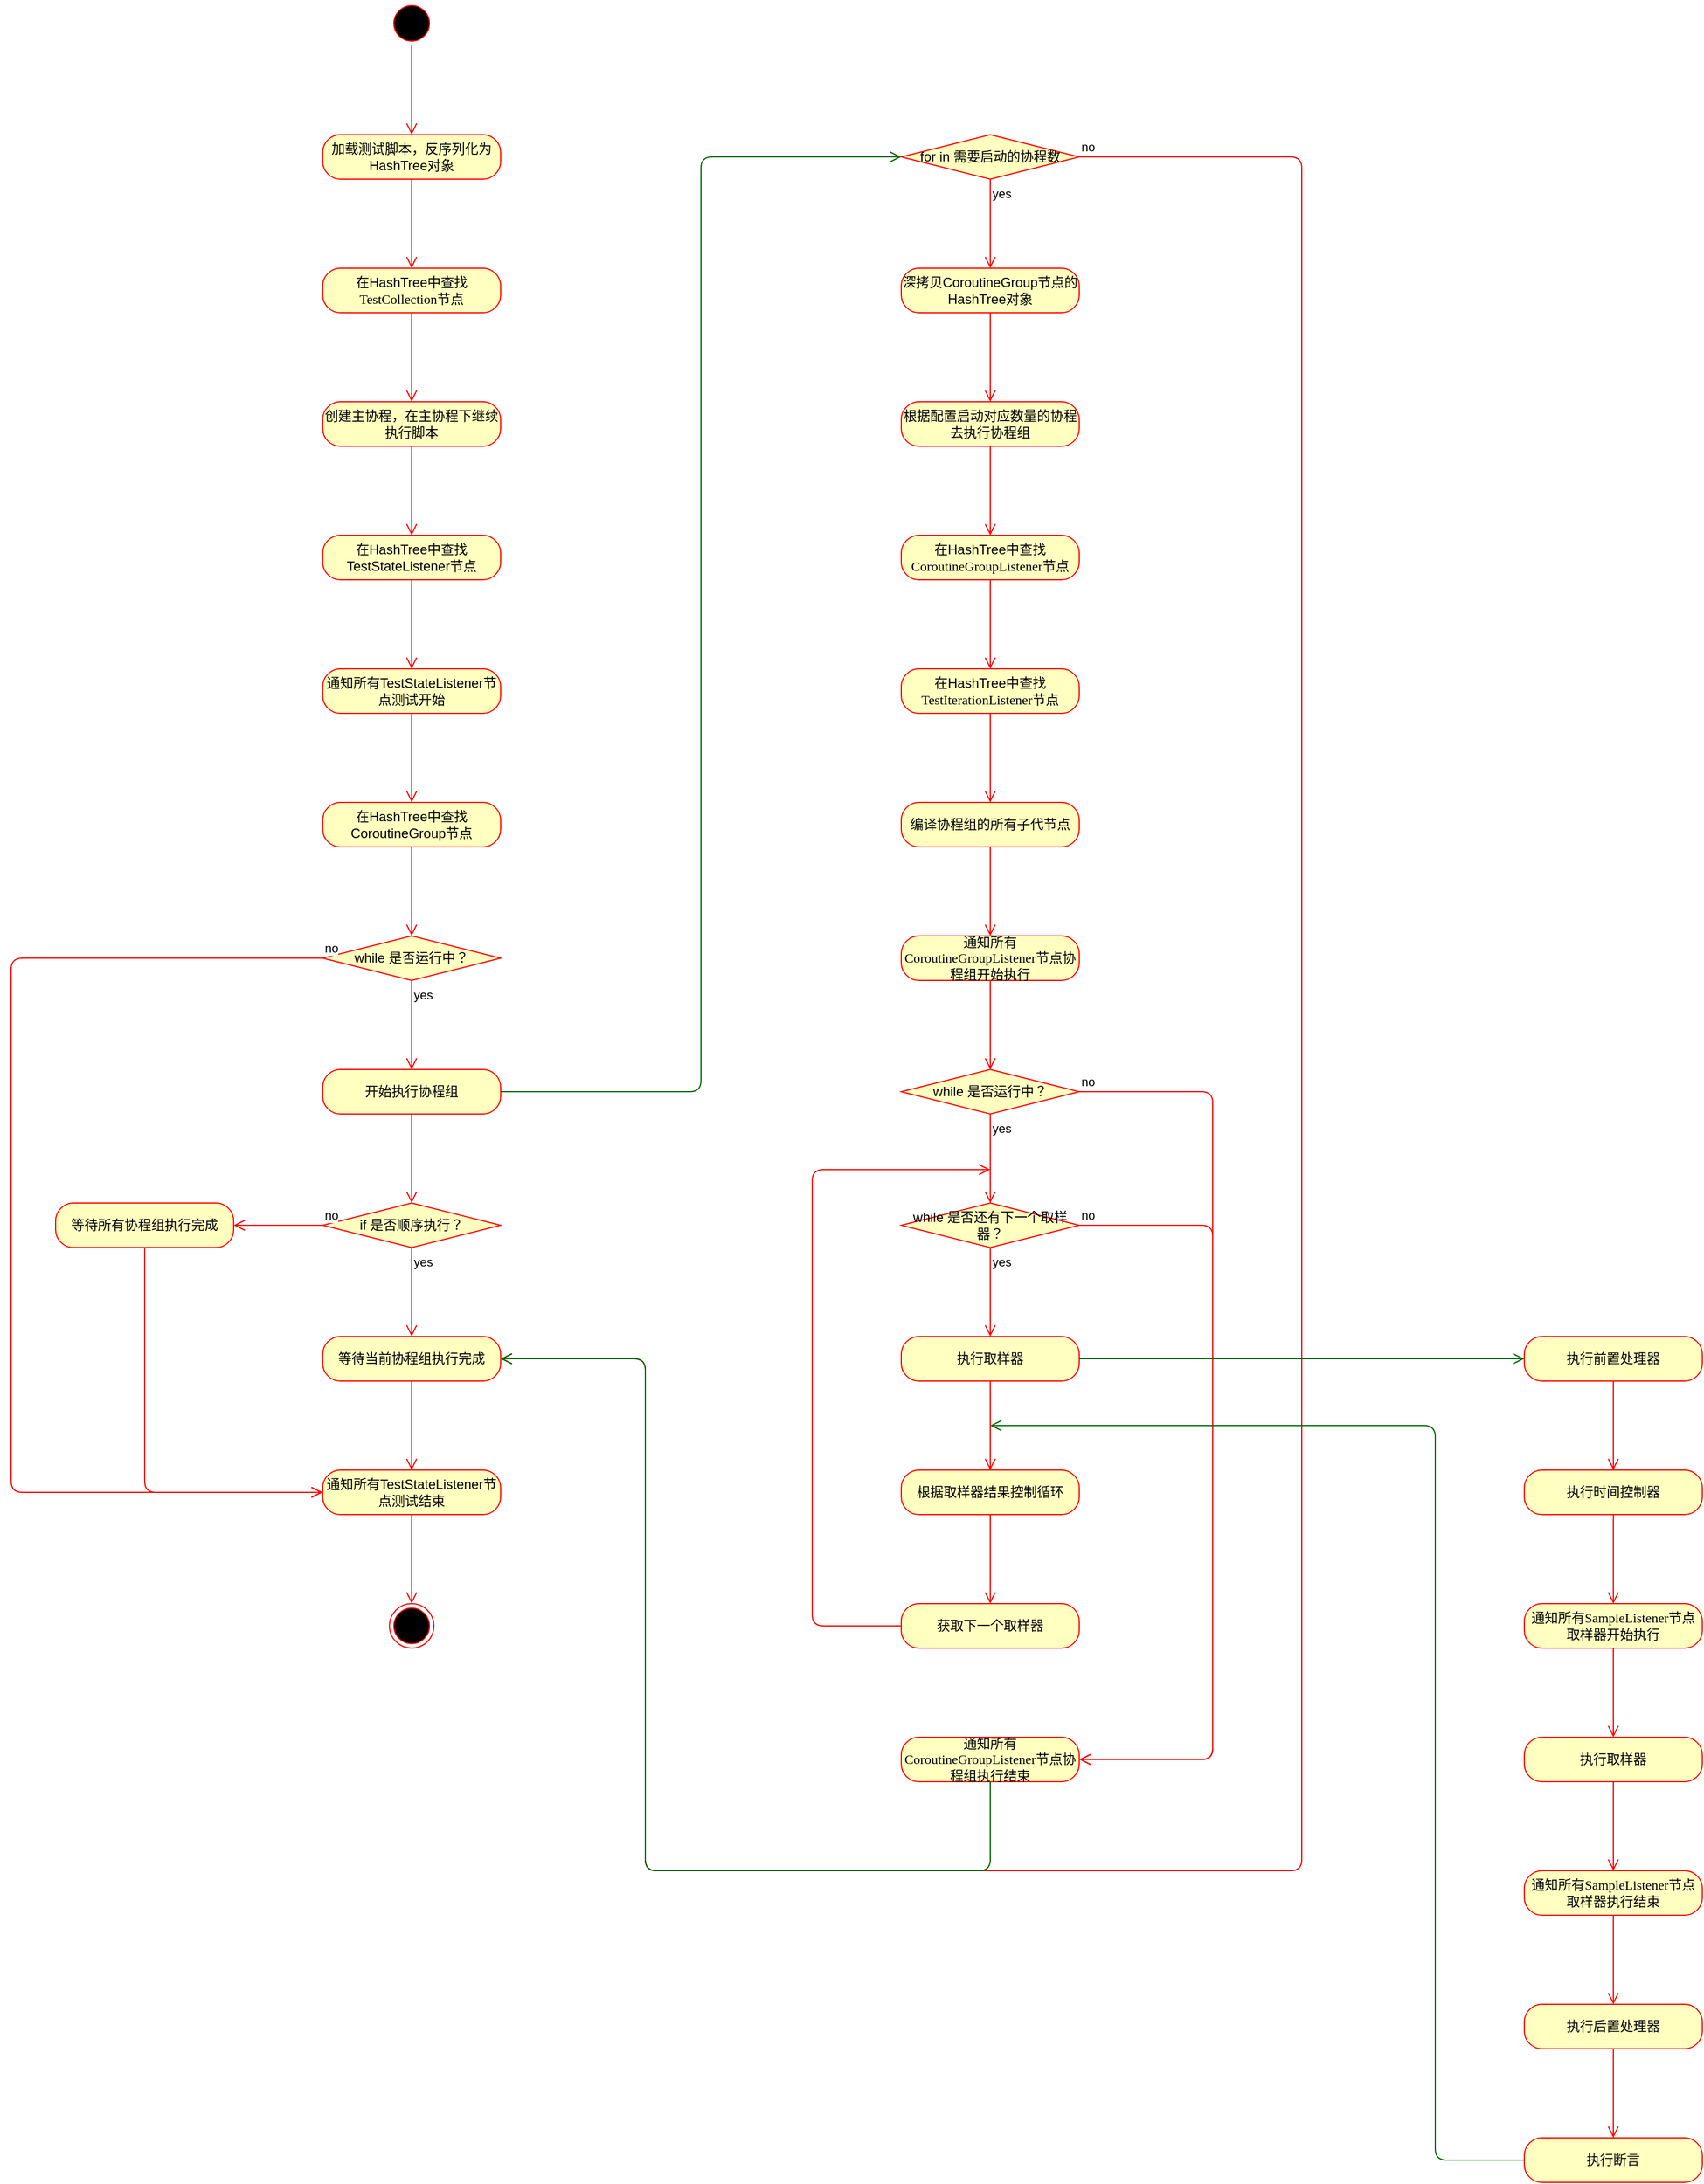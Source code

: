 <mxfile version="12.6.5" type="device"><diagram id="2NLiQF8wmrXYwX6GslgR" name="第 1 页"><mxGraphModel dx="1422" dy="822" grid="1" gridSize="10" guides="1" tooltips="1" connect="1" arrows="1" fold="1" page="1" pageScale="1" pageWidth="850" pageHeight="1100" math="0" shadow="0"><root><mxCell id="4IiAipDDZqjaYmG_PLBW-0"/><mxCell id="4IiAipDDZqjaYmG_PLBW-1" parent="4IiAipDDZqjaYmG_PLBW-0"/><mxCell id="UdQ43ofDgbNlz8B3OXmt-4" value="" style="ellipse;html=1;shape=startState;fillColor=#000000;strokeColor=#ff0000;" vertex="1" parent="4IiAipDDZqjaYmG_PLBW-1"><mxGeometry x="380" y="40" width="40" height="40" as="geometry"/></mxCell><mxCell id="UdQ43ofDgbNlz8B3OXmt-5" value="" style="edgeStyle=orthogonalEdgeStyle;html=1;verticalAlign=bottom;endArrow=open;endSize=8;strokeColor=#ff0000;entryX=0.5;entryY=0;entryDx=0;entryDy=0;" edge="1" source="UdQ43ofDgbNlz8B3OXmt-4" parent="4IiAipDDZqjaYmG_PLBW-1" target="UdQ43ofDgbNlz8B3OXmt-6"><mxGeometry relative="1" as="geometry"><mxPoint x="375" y="170" as="targetPoint"/></mxGeometry></mxCell><mxCell id="UdQ43ofDgbNlz8B3OXmt-6" value="加载测试脚本，反序列化为HashTree对象" style="rounded=1;whiteSpace=wrap;html=1;arcSize=40;fontColor=#000000;fillColor=#ffffc0;strokeColor=#ff0000;" vertex="1" parent="4IiAipDDZqjaYmG_PLBW-1"><mxGeometry x="320" y="160" width="160" height="40" as="geometry"/></mxCell><mxCell id="UdQ43ofDgbNlz8B3OXmt-7" value="" style="edgeStyle=orthogonalEdgeStyle;html=1;verticalAlign=bottom;endArrow=open;endSize=8;strokeColor=#ff0000;entryX=0.5;entryY=0;entryDx=0;entryDy=0;" edge="1" source="UdQ43ofDgbNlz8B3OXmt-6" parent="4IiAipDDZqjaYmG_PLBW-1" target="UdQ43ofDgbNlz8B3OXmt-8"><mxGeometry relative="1" as="geometry"><mxPoint x="380" y="280" as="targetPoint"/></mxGeometry></mxCell><mxCell id="UdQ43ofDgbNlz8B3OXmt-8" value="&lt;span&gt;在HashTree中查找&lt;span style=&quot;font-family: &amp;#34;source code pro&amp;#34;&quot;&gt;TestCollection节点&lt;/span&gt;&lt;/span&gt;" style="rounded=1;whiteSpace=wrap;html=1;arcSize=40;fontColor=#000000;fillColor=#ffffc0;strokeColor=#ff0000;align=center;labelBackgroundColor=none;" vertex="1" parent="4IiAipDDZqjaYmG_PLBW-1"><mxGeometry x="320" y="280" width="160" height="40" as="geometry"/></mxCell><mxCell id="UdQ43ofDgbNlz8B3OXmt-9" value="" style="edgeStyle=orthogonalEdgeStyle;html=1;verticalAlign=bottom;endArrow=open;endSize=8;strokeColor=#ff0000;entryX=0.5;entryY=0;entryDx=0;entryDy=0;" edge="1" source="UdQ43ofDgbNlz8B3OXmt-8" parent="4IiAipDDZqjaYmG_PLBW-1" target="UdQ43ofDgbNlz8B3OXmt-10"><mxGeometry relative="1" as="geometry"><mxPoint x="380" y="380" as="targetPoint"/></mxGeometry></mxCell><mxCell id="UdQ43ofDgbNlz8B3OXmt-10" value="创建主协程，在主协程下继续执行脚本" style="rounded=1;whiteSpace=wrap;html=1;arcSize=40;fontColor=#000000;fillColor=#ffffc0;strokeColor=#ff0000;labelBackgroundColor=none;align=center;" vertex="1" parent="4IiAipDDZqjaYmG_PLBW-1"><mxGeometry x="320" y="400" width="160" height="40" as="geometry"/></mxCell><mxCell id="UdQ43ofDgbNlz8B3OXmt-11" value="" style="edgeStyle=orthogonalEdgeStyle;html=1;verticalAlign=bottom;endArrow=open;endSize=8;strokeColor=#ff0000;fontColor=#000000;entryX=0.5;entryY=0;entryDx=0;entryDy=0;" edge="1" source="UdQ43ofDgbNlz8B3OXmt-10" parent="4IiAipDDZqjaYmG_PLBW-1" target="UdQ43ofDgbNlz8B3OXmt-14"><mxGeometry relative="1" as="geometry"><mxPoint x="400" y="520" as="targetPoint"/></mxGeometry></mxCell><mxCell id="UdQ43ofDgbNlz8B3OXmt-14" value="在HashTree中查找TestStateListener节点" style="rounded=1;whiteSpace=wrap;html=1;arcSize=40;fontColor=#000000;fillColor=#ffffc0;strokeColor=#ff0000;labelBackgroundColor=none;align=center;" vertex="1" parent="4IiAipDDZqjaYmG_PLBW-1"><mxGeometry x="320" y="520" width="160" height="40" as="geometry"/></mxCell><mxCell id="UdQ43ofDgbNlz8B3OXmt-15" value="" style="edgeStyle=orthogonalEdgeStyle;html=1;verticalAlign=bottom;endArrow=open;endSize=8;strokeColor=#ff0000;fontColor=#000000;entryX=0.5;entryY=0;entryDx=0;entryDy=0;" edge="1" source="UdQ43ofDgbNlz8B3OXmt-14" parent="4IiAipDDZqjaYmG_PLBW-1" target="UdQ43ofDgbNlz8B3OXmt-16"><mxGeometry relative="1" as="geometry"><mxPoint x="380" y="620" as="targetPoint"/></mxGeometry></mxCell><mxCell id="UdQ43ofDgbNlz8B3OXmt-16" value="通知所有TestStateListener节点测试开始" style="rounded=1;whiteSpace=wrap;html=1;arcSize=40;fontColor=#000000;fillColor=#ffffc0;strokeColor=#ff0000;labelBackgroundColor=none;align=center;" vertex="1" parent="4IiAipDDZqjaYmG_PLBW-1"><mxGeometry x="320" y="640" width="160" height="40" as="geometry"/></mxCell><mxCell id="UdQ43ofDgbNlz8B3OXmt-17" value="" style="edgeStyle=orthogonalEdgeStyle;html=1;verticalAlign=bottom;endArrow=open;endSize=8;strokeColor=#ff0000;fontColor=#000000;entryX=0.5;entryY=0;entryDx=0;entryDy=0;entryPerimeter=0;" edge="1" source="UdQ43ofDgbNlz8B3OXmt-16" parent="4IiAipDDZqjaYmG_PLBW-1" target="UdQ43ofDgbNlz8B3OXmt-21"><mxGeometry relative="1" as="geometry"><mxPoint x="400" y="760" as="targetPoint"/></mxGeometry></mxCell><mxCell id="UdQ43ofDgbNlz8B3OXmt-21" value="在HashTree中查找CoroutineGroup节点" style="rounded=1;whiteSpace=wrap;html=1;arcSize=40;fontColor=#000000;fillColor=#ffffc0;strokeColor=#ff0000;labelBackgroundColor=none;align=center;" vertex="1" parent="4IiAipDDZqjaYmG_PLBW-1"><mxGeometry x="320" y="760" width="160" height="40" as="geometry"/></mxCell><mxCell id="UdQ43ofDgbNlz8B3OXmt-22" value="" style="edgeStyle=orthogonalEdgeStyle;html=1;verticalAlign=bottom;endArrow=open;endSize=8;strokeColor=#ff0000;fontColor=#000000;entryX=0.5;entryY=0;entryDx=0;entryDy=0;" edge="1" source="UdQ43ofDgbNlz8B3OXmt-21" parent="4IiAipDDZqjaYmG_PLBW-1" target="UdQ43ofDgbNlz8B3OXmt-25"><mxGeometry relative="1" as="geometry"><mxPoint x="400" y="880" as="targetPoint"/></mxGeometry></mxCell><mxCell id="UdQ43ofDgbNlz8B3OXmt-25" value="while 是否运行中？" style="rhombus;whiteSpace=wrap;html=1;fillColor=#ffffc0;strokeColor=#ff0000;labelBackgroundColor=none;fontColor=#000000;align=center;" vertex="1" parent="4IiAipDDZqjaYmG_PLBW-1"><mxGeometry x="320" y="880" width="160" height="40" as="geometry"/></mxCell><mxCell id="UdQ43ofDgbNlz8B3OXmt-26" value="no" style="edgeStyle=orthogonalEdgeStyle;html=1;align=left;verticalAlign=bottom;endArrow=open;endSize=8;strokeColor=#ff0000;fontColor=#000000;exitX=0;exitY=0.5;exitDx=0;exitDy=0;entryX=0;entryY=0.5;entryDx=0;entryDy=0;" edge="1" source="UdQ43ofDgbNlz8B3OXmt-25" parent="4IiAipDDZqjaYmG_PLBW-1" target="UdQ43ofDgbNlz8B3OXmt-40"><mxGeometry x="-1" relative="1" as="geometry"><mxPoint x="620" y="1010" as="targetPoint"/><Array as="points"><mxPoint x="40" y="900"/><mxPoint x="40" y="1380"/></Array></mxGeometry></mxCell><mxCell id="UdQ43ofDgbNlz8B3OXmt-27" value="yes" style="edgeStyle=orthogonalEdgeStyle;html=1;align=left;verticalAlign=top;endArrow=open;endSize=8;strokeColor=#ff0000;fontColor=#000000;entryX=0.5;entryY=0;entryDx=0;entryDy=0;" edge="1" source="UdQ43ofDgbNlz8B3OXmt-25" parent="4IiAipDDZqjaYmG_PLBW-1" target="UdQ43ofDgbNlz8B3OXmt-28"><mxGeometry x="-1" relative="1" as="geometry"><mxPoint x="360" y="980" as="targetPoint"/></mxGeometry></mxCell><mxCell id="UdQ43ofDgbNlz8B3OXmt-28" value="开始执行协程组" style="rounded=1;whiteSpace=wrap;html=1;arcSize=40;fontColor=#000000;fillColor=#ffffc0;strokeColor=#ff0000;labelBackgroundColor=none;align=center;" vertex="1" parent="4IiAipDDZqjaYmG_PLBW-1"><mxGeometry x="320" y="1000" width="160" height="40" as="geometry"/></mxCell><mxCell id="UdQ43ofDgbNlz8B3OXmt-29" value="" style="edgeStyle=orthogonalEdgeStyle;html=1;verticalAlign=bottom;endArrow=open;endSize=8;strokeColor=#ff0000;fontColor=#000000;entryX=0.5;entryY=0;entryDx=0;entryDy=0;" edge="1" source="UdQ43ofDgbNlz8B3OXmt-28" parent="4IiAipDDZqjaYmG_PLBW-1" target="UdQ43ofDgbNlz8B3OXmt-33"><mxGeometry relative="1" as="geometry"><mxPoint x="380" y="1080" as="targetPoint"/></mxGeometry></mxCell><mxCell id="UdQ43ofDgbNlz8B3OXmt-33" value="if 是否顺序执行？" style="rhombus;whiteSpace=wrap;html=1;fillColor=#ffffc0;strokeColor=#ff0000;labelBackgroundColor=none;fontColor=#000000;align=center;" vertex="1" parent="4IiAipDDZqjaYmG_PLBW-1"><mxGeometry x="320" y="1120" width="160" height="40" as="geometry"/></mxCell><mxCell id="UdQ43ofDgbNlz8B3OXmt-34" value="no" style="edgeStyle=orthogonalEdgeStyle;html=1;align=left;verticalAlign=bottom;endArrow=open;endSize=8;strokeColor=#ff0000;fontColor=#000000;exitX=0;exitY=0.5;exitDx=0;exitDy=0;entryX=1;entryY=0.5;entryDx=0;entryDy=0;" edge="1" source="UdQ43ofDgbNlz8B3OXmt-33" parent="4IiAipDDZqjaYmG_PLBW-1" target="UdQ43ofDgbNlz8B3OXmt-38"><mxGeometry x="-1" relative="1" as="geometry"><mxPoint x="630" y="1140" as="targetPoint"/></mxGeometry></mxCell><mxCell id="UdQ43ofDgbNlz8B3OXmt-35" value="yes" style="edgeStyle=orthogonalEdgeStyle;html=1;align=left;verticalAlign=top;endArrow=open;endSize=8;strokeColor=#ff0000;fontColor=#000000;entryX=0.5;entryY=0;entryDx=0;entryDy=0;" edge="1" source="UdQ43ofDgbNlz8B3OXmt-33" parent="4IiAipDDZqjaYmG_PLBW-1" target="UdQ43ofDgbNlz8B3OXmt-36"><mxGeometry x="-1" relative="1" as="geometry"><mxPoint x="360" y="1220" as="targetPoint"/></mxGeometry></mxCell><mxCell id="UdQ43ofDgbNlz8B3OXmt-36" value="等待当前协程组执行完成" style="rounded=1;whiteSpace=wrap;html=1;arcSize=40;fontColor=#000000;fillColor=#ffffc0;strokeColor=#ff0000;labelBackgroundColor=none;align=center;" vertex="1" parent="4IiAipDDZqjaYmG_PLBW-1"><mxGeometry x="320" y="1240" width="160" height="40" as="geometry"/></mxCell><mxCell id="UdQ43ofDgbNlz8B3OXmt-37" value="" style="edgeStyle=orthogonalEdgeStyle;html=1;verticalAlign=bottom;endArrow=open;endSize=8;strokeColor=#ff0000;fontColor=#000000;exitX=0.5;exitY=1;exitDx=0;exitDy=0;entryX=0.5;entryY=0;entryDx=0;entryDy=0;" edge="1" source="UdQ43ofDgbNlz8B3OXmt-36" parent="4IiAipDDZqjaYmG_PLBW-1" target="UdQ43ofDgbNlz8B3OXmt-40"><mxGeometry relative="1" as="geometry"><mxPoint x="200" y="1360" as="targetPoint"/></mxGeometry></mxCell><mxCell id="UdQ43ofDgbNlz8B3OXmt-38" value="等待所有协程组执行完成" style="rounded=1;whiteSpace=wrap;html=1;arcSize=40;fontColor=#000000;fillColor=#ffffc0;strokeColor=#ff0000;labelBackgroundColor=none;align=center;" vertex="1" parent="4IiAipDDZqjaYmG_PLBW-1"><mxGeometry x="80" y="1120" width="160" height="40" as="geometry"/></mxCell><mxCell id="UdQ43ofDgbNlz8B3OXmt-39" value="" style="edgeStyle=orthogonalEdgeStyle;html=1;verticalAlign=bottom;endArrow=open;endSize=8;strokeColor=#ff0000;fontColor=#000000;exitX=0.5;exitY=1;exitDx=0;exitDy=0;entryX=0;entryY=0.5;entryDx=0;entryDy=0;" edge="1" source="UdQ43ofDgbNlz8B3OXmt-38" parent="4IiAipDDZqjaYmG_PLBW-1" target="UdQ43ofDgbNlz8B3OXmt-40"><mxGeometry relative="1" as="geometry"><mxPoint x="40" y="1360" as="targetPoint"/></mxGeometry></mxCell><mxCell id="UdQ43ofDgbNlz8B3OXmt-40" value="通知所有TestStateListener节点测试结束" style="rounded=1;whiteSpace=wrap;html=1;arcSize=40;fontColor=#000000;fillColor=#ffffc0;strokeColor=#ff0000;labelBackgroundColor=none;align=center;" vertex="1" parent="4IiAipDDZqjaYmG_PLBW-1"><mxGeometry x="320" y="1360" width="160" height="40" as="geometry"/></mxCell><mxCell id="UdQ43ofDgbNlz8B3OXmt-41" value="" style="edgeStyle=orthogonalEdgeStyle;html=1;verticalAlign=bottom;endArrow=open;endSize=8;strokeColor=#ff0000;fontColor=#000000;entryX=0.5;entryY=0;entryDx=0;entryDy=0;" edge="1" source="UdQ43ofDgbNlz8B3OXmt-40" parent="4IiAipDDZqjaYmG_PLBW-1" target="UdQ43ofDgbNlz8B3OXmt-42"><mxGeometry relative="1" as="geometry"><mxPoint x="380" y="1460" as="targetPoint"/></mxGeometry></mxCell><mxCell id="UdQ43ofDgbNlz8B3OXmt-42" value="" style="ellipse;html=1;shape=endState;fillColor=#000000;strokeColor=#ff0000;labelBackgroundColor=none;fontColor=#000000;align=center;" vertex="1" parent="4IiAipDDZqjaYmG_PLBW-1"><mxGeometry x="380" y="1480" width="40" height="40" as="geometry"/></mxCell><mxCell id="UdQ43ofDgbNlz8B3OXmt-46" value="深拷贝CoroutineGroup节点的HashTree对象" style="rounded=1;whiteSpace=wrap;html=1;arcSize=40;fontColor=#000000;fillColor=#ffffc0;strokeColor=#ff0000;labelBackgroundColor=none;align=center;" vertex="1" parent="4IiAipDDZqjaYmG_PLBW-1"><mxGeometry x="840" y="280" width="160" height="40" as="geometry"/></mxCell><mxCell id="UdQ43ofDgbNlz8B3OXmt-47" value="" style="edgeStyle=orthogonalEdgeStyle;html=1;verticalAlign=bottom;endArrow=open;endSize=8;strokeColor=#ff0000;fontColor=#000000;entryX=0.5;entryY=0;entryDx=0;entryDy=0;" edge="1" source="UdQ43ofDgbNlz8B3OXmt-46" parent="4IiAipDDZqjaYmG_PLBW-1" target="UdQ43ofDgbNlz8B3OXmt-48"><mxGeometry relative="1" as="geometry"><mxPoint x="900" y="380" as="targetPoint"/></mxGeometry></mxCell><mxCell id="UdQ43ofDgbNlz8B3OXmt-48" value="根据配置启动对应数量的协程去执行协程组" style="rounded=1;whiteSpace=wrap;html=1;arcSize=40;fontColor=#000000;fillColor=#ffffc0;strokeColor=#ff0000;labelBackgroundColor=none;align=center;" vertex="1" parent="4IiAipDDZqjaYmG_PLBW-1"><mxGeometry x="840" y="400" width="160" height="40" as="geometry"/></mxCell><mxCell id="UdQ43ofDgbNlz8B3OXmt-49" value="" style="edgeStyle=orthogonalEdgeStyle;html=1;verticalAlign=bottom;endArrow=open;endSize=8;strokeColor=#ff0000;fontColor=#000000;entryX=0.5;entryY=0;entryDx=0;entryDy=0;" edge="1" source="UdQ43ofDgbNlz8B3OXmt-48" parent="4IiAipDDZqjaYmG_PLBW-1" target="UdQ43ofDgbNlz8B3OXmt-57"><mxGeometry relative="1" as="geometry"><mxPoint x="1090" y="510" as="targetPoint"/></mxGeometry></mxCell><mxCell id="UdQ43ofDgbNlz8B3OXmt-50" value="编译协程组的所有子代节点" style="rounded=1;whiteSpace=wrap;html=1;arcSize=40;fontColor=#000000;fillColor=#ffffc0;strokeColor=#ff0000;labelBackgroundColor=none;align=center;" vertex="1" parent="4IiAipDDZqjaYmG_PLBW-1"><mxGeometry x="840" y="760" width="160" height="40" as="geometry"/></mxCell><mxCell id="UdQ43ofDgbNlz8B3OXmt-51" value="" style="edgeStyle=orthogonalEdgeStyle;html=1;verticalAlign=bottom;endArrow=open;endSize=8;strokeColor=#ff0000;fontColor=#000000;entryX=0.5;entryY=0;entryDx=0;entryDy=0;" edge="1" source="UdQ43ofDgbNlz8B3OXmt-50" parent="4IiAipDDZqjaYmG_PLBW-1" target="UdQ43ofDgbNlz8B3OXmt-52"><mxGeometry relative="1" as="geometry"><mxPoint x="900" y="860" as="targetPoint"/></mxGeometry></mxCell><mxCell id="UdQ43ofDgbNlz8B3OXmt-52" value="通知所有&lt;span style=&quot;font-family: &amp;#34;source code pro&amp;#34;&quot;&gt;CoroutineGroupListener&lt;/span&gt;节点协程组开始执行" style="rounded=1;whiteSpace=wrap;html=1;arcSize=40;fontColor=#000000;fillColor=#ffffc0;strokeColor=#ff0000;labelBackgroundColor=none;align=center;" vertex="1" parent="4IiAipDDZqjaYmG_PLBW-1"><mxGeometry x="840" y="880" width="160" height="40" as="geometry"/></mxCell><mxCell id="UdQ43ofDgbNlz8B3OXmt-53" value="" style="edgeStyle=orthogonalEdgeStyle;html=1;verticalAlign=bottom;endArrow=open;endSize=8;strokeColor=#ff0000;fontColor=#000000;entryX=0.5;entryY=0;entryDx=0;entryDy=0;" edge="1" source="UdQ43ofDgbNlz8B3OXmt-52" parent="4IiAipDDZqjaYmG_PLBW-1" target="UdQ43ofDgbNlz8B3OXmt-61"><mxGeometry relative="1" as="geometry"><mxPoint x="900" y="980" as="targetPoint"/></mxGeometry></mxCell><mxCell id="UdQ43ofDgbNlz8B3OXmt-54" value="for in 需要启动的协程数" style="rhombus;whiteSpace=wrap;html=1;fillColor=#ffffc0;strokeColor=#ff0000;labelBackgroundColor=none;fontColor=#000000;align=center;" vertex="1" parent="4IiAipDDZqjaYmG_PLBW-1"><mxGeometry x="840" y="160" width="160" height="40" as="geometry"/></mxCell><mxCell id="UdQ43ofDgbNlz8B3OXmt-55" value="no" style="edgeStyle=orthogonalEdgeStyle;html=1;align=left;verticalAlign=bottom;endArrow=open;endSize=8;strokeColor=#ff0000;fontColor=#000000;" edge="1" source="UdQ43ofDgbNlz8B3OXmt-54" parent="4IiAipDDZqjaYmG_PLBW-1"><mxGeometry x="-1" relative="1" as="geometry"><mxPoint x="480" y="1260" as="targetPoint"/><Array as="points"><mxPoint x="1200" y="180"/><mxPoint x="1200" y="1720"/><mxPoint x="610" y="1720"/><mxPoint x="610" y="1260"/></Array></mxGeometry></mxCell><mxCell id="UdQ43ofDgbNlz8B3OXmt-56" value="yes" style="edgeStyle=orthogonalEdgeStyle;html=1;align=left;verticalAlign=top;endArrow=open;endSize=8;strokeColor=#ff0000;fontColor=#000000;entryX=0.5;entryY=0;entryDx=0;entryDy=0;" edge="1" source="UdQ43ofDgbNlz8B3OXmt-54" parent="4IiAipDDZqjaYmG_PLBW-1" target="UdQ43ofDgbNlz8B3OXmt-46"><mxGeometry x="-1" relative="1" as="geometry"><mxPoint x="880" y="260" as="targetPoint"/></mxGeometry></mxCell><mxCell id="UdQ43ofDgbNlz8B3OXmt-57" value="在HashTree中查找&lt;font face=&quot;source code pro&quot;&gt;CoroutineGroupListener节点&lt;/font&gt;" style="rounded=1;whiteSpace=wrap;html=1;arcSize=40;fontColor=#000000;fillColor=#ffffc0;strokeColor=#ff0000;labelBackgroundColor=none;align=center;" vertex="1" parent="4IiAipDDZqjaYmG_PLBW-1"><mxGeometry x="840" y="520" width="160" height="40" as="geometry"/></mxCell><mxCell id="UdQ43ofDgbNlz8B3OXmt-58" value="" style="edgeStyle=orthogonalEdgeStyle;html=1;verticalAlign=bottom;endArrow=open;endSize=8;strokeColor=#ff0000;fontColor=#000000;entryX=0.5;entryY=0;entryDx=0;entryDy=0;" edge="1" source="UdQ43ofDgbNlz8B3OXmt-57" parent="4IiAipDDZqjaYmG_PLBW-1" target="UdQ43ofDgbNlz8B3OXmt-59"><mxGeometry relative="1" as="geometry"><mxPoint x="1060" y="590" as="targetPoint"/></mxGeometry></mxCell><mxCell id="UdQ43ofDgbNlz8B3OXmt-59" value="在HashTree中查找&lt;font face=&quot;source code pro&quot;&gt;TestIterationListener节点&lt;/font&gt;" style="rounded=1;whiteSpace=wrap;html=1;arcSize=40;fontColor=#000000;fillColor=#ffffc0;strokeColor=#ff0000;labelBackgroundColor=none;align=center;" vertex="1" parent="4IiAipDDZqjaYmG_PLBW-1"><mxGeometry x="840" y="640" width="160" height="40" as="geometry"/></mxCell><mxCell id="UdQ43ofDgbNlz8B3OXmt-60" value="" style="edgeStyle=orthogonalEdgeStyle;html=1;verticalAlign=bottom;endArrow=open;endSize=8;strokeColor=#ff0000;fontColor=#000000;entryX=0.5;entryY=0;entryDx=0;entryDy=0;" edge="1" source="UdQ43ofDgbNlz8B3OXmt-59" parent="4IiAipDDZqjaYmG_PLBW-1" target="UdQ43ofDgbNlz8B3OXmt-50"><mxGeometry relative="1" as="geometry"><mxPoint x="900" y="740" as="targetPoint"/></mxGeometry></mxCell><mxCell id="UdQ43ofDgbNlz8B3OXmt-61" value="while 是否运行中？" style="rhombus;whiteSpace=wrap;html=1;fillColor=#ffffc0;strokeColor=#ff0000;labelBackgroundColor=none;fontColor=#000000;align=center;" vertex="1" parent="4IiAipDDZqjaYmG_PLBW-1"><mxGeometry x="840" y="1000" width="160" height="40" as="geometry"/></mxCell><mxCell id="UdQ43ofDgbNlz8B3OXmt-62" value="no" style="edgeStyle=orthogonalEdgeStyle;html=1;align=left;verticalAlign=bottom;endArrow=open;endSize=8;strokeColor=#ff0000;fontColor=#000000;entryX=1;entryY=0.5;entryDx=0;entryDy=0;" edge="1" source="UdQ43ofDgbNlz8B3OXmt-61" parent="4IiAipDDZqjaYmG_PLBW-1" target="UdQ43ofDgbNlz8B3OXmt-75"><mxGeometry x="-1" relative="1" as="geometry"><mxPoint x="1120" y="1450" as="targetPoint"/><Array as="points"><mxPoint x="1120" y="1020"/><mxPoint x="1120" y="1620"/></Array></mxGeometry></mxCell><mxCell id="UdQ43ofDgbNlz8B3OXmt-63" value="yes" style="edgeStyle=orthogonalEdgeStyle;html=1;align=left;verticalAlign=top;endArrow=open;endSize=8;strokeColor=#ff0000;fontColor=#000000;entryX=0.5;entryY=0;entryDx=0;entryDy=0;" edge="1" source="UdQ43ofDgbNlz8B3OXmt-61" parent="4IiAipDDZqjaYmG_PLBW-1" target="UdQ43ofDgbNlz8B3OXmt-70"><mxGeometry x="-1" relative="1" as="geometry"><mxPoint x="860" y="1100" as="targetPoint"/></mxGeometry></mxCell><mxCell id="UdQ43ofDgbNlz8B3OXmt-64" value="执行取样器" style="rounded=1;whiteSpace=wrap;html=1;arcSize=40;fontColor=#000000;fillColor=#ffffc0;strokeColor=#ff0000;labelBackgroundColor=none;align=center;" vertex="1" parent="4IiAipDDZqjaYmG_PLBW-1"><mxGeometry x="840" y="1240" width="160" height="40" as="geometry"/></mxCell><mxCell id="UdQ43ofDgbNlz8B3OXmt-65" value="" style="edgeStyle=orthogonalEdgeStyle;html=1;verticalAlign=bottom;endArrow=open;endSize=8;strokeColor=#ff0000;fontColor=#000000;entryX=0.5;entryY=0;entryDx=0;entryDy=0;" edge="1" source="UdQ43ofDgbNlz8B3OXmt-64" parent="4IiAipDDZqjaYmG_PLBW-1" target="UdQ43ofDgbNlz8B3OXmt-66"><mxGeometry relative="1" as="geometry"><mxPoint x="910" y="1340" as="targetPoint"/></mxGeometry></mxCell><mxCell id="UdQ43ofDgbNlz8B3OXmt-66" value="根据取样器结果控制循环" style="rounded=1;whiteSpace=wrap;html=1;arcSize=40;fontColor=#000000;fillColor=#ffffc0;strokeColor=#ff0000;labelBackgroundColor=none;align=center;" vertex="1" parent="4IiAipDDZqjaYmG_PLBW-1"><mxGeometry x="840" y="1360" width="160" height="40" as="geometry"/></mxCell><mxCell id="UdQ43ofDgbNlz8B3OXmt-67" value="" style="edgeStyle=orthogonalEdgeStyle;html=1;verticalAlign=bottom;endArrow=open;endSize=8;strokeColor=#ff0000;fontColor=#000000;" edge="1" source="UdQ43ofDgbNlz8B3OXmt-66" parent="4IiAipDDZqjaYmG_PLBW-1" target="UdQ43ofDgbNlz8B3OXmt-68"><mxGeometry relative="1" as="geometry"><mxPoint x="900" y="1460" as="targetPoint"/></mxGeometry></mxCell><mxCell id="UdQ43ofDgbNlz8B3OXmt-68" value="获取下一个取样器" style="rounded=1;whiteSpace=wrap;html=1;arcSize=40;fontColor=#000000;fillColor=#ffffc0;strokeColor=#ff0000;labelBackgroundColor=none;align=center;" vertex="1" parent="4IiAipDDZqjaYmG_PLBW-1"><mxGeometry x="840" y="1480" width="160" height="40" as="geometry"/></mxCell><mxCell id="UdQ43ofDgbNlz8B3OXmt-69" value="" style="edgeStyle=orthogonalEdgeStyle;html=1;verticalAlign=bottom;endArrow=open;endSize=8;strokeColor=#ff0000;fontColor=#000000;" edge="1" source="UdQ43ofDgbNlz8B3OXmt-68" parent="4IiAipDDZqjaYmG_PLBW-1"><mxGeometry relative="1" as="geometry"><mxPoint x="920" y="1090" as="targetPoint"/><Array as="points"><mxPoint x="760" y="1500"/><mxPoint x="760" y="1090"/></Array></mxGeometry></mxCell><mxCell id="UdQ43ofDgbNlz8B3OXmt-70" value="while 是否还有下一个取样器？" style="rhombus;whiteSpace=wrap;html=1;fillColor=#ffffc0;strokeColor=#ff0000;labelBackgroundColor=none;fontColor=#000000;align=center;" vertex="1" parent="4IiAipDDZqjaYmG_PLBW-1"><mxGeometry x="840" y="1120" width="160" height="40" as="geometry"/></mxCell><mxCell id="UdQ43ofDgbNlz8B3OXmt-71" value="no" style="edgeStyle=orthogonalEdgeStyle;html=1;align=left;verticalAlign=bottom;endArrow=open;endSize=8;strokeColor=#ff0000;fontColor=#000000;entryX=1;entryY=0.5;entryDx=0;entryDy=0;" edge="1" source="UdQ43ofDgbNlz8B3OXmt-70" parent="4IiAipDDZqjaYmG_PLBW-1" target="UdQ43ofDgbNlz8B3OXmt-75"><mxGeometry x="-1" relative="1" as="geometry"><mxPoint x="1130" y="1610" as="targetPoint"/><Array as="points"><mxPoint x="1120" y="1140"/><mxPoint x="1120" y="1620"/></Array></mxGeometry></mxCell><mxCell id="UdQ43ofDgbNlz8B3OXmt-72" value="yes" style="edgeStyle=orthogonalEdgeStyle;html=1;align=left;verticalAlign=top;endArrow=open;endSize=8;strokeColor=#ff0000;fontColor=#000000;entryX=0.5;entryY=0;entryDx=0;entryDy=0;" edge="1" source="UdQ43ofDgbNlz8B3OXmt-70" parent="4IiAipDDZqjaYmG_PLBW-1" target="UdQ43ofDgbNlz8B3OXmt-64"><mxGeometry x="-1" relative="1" as="geometry"><mxPoint x="880" y="1220" as="targetPoint"/></mxGeometry></mxCell><mxCell id="UdQ43ofDgbNlz8B3OXmt-75" value="通知所有&lt;span style=&quot;font-family: &amp;#34;source code pro&amp;#34;&quot;&gt;CoroutineGroupListener&lt;/span&gt;节点协程组执行结束" style="rounded=1;whiteSpace=wrap;html=1;arcSize=40;fontColor=#000000;fillColor=#ffffc0;strokeColor=#ff0000;labelBackgroundColor=none;align=center;" vertex="1" parent="4IiAipDDZqjaYmG_PLBW-1"><mxGeometry x="840" y="1600" width="160" height="40" as="geometry"/></mxCell><mxCell id="UdQ43ofDgbNlz8B3OXmt-76" value="" style="edgeStyle=orthogonalEdgeStyle;html=1;verticalAlign=bottom;endArrow=open;endSize=8;strokeColor=#006600;fontColor=#000000;entryX=1;entryY=0.5;entryDx=0;entryDy=0;" edge="1" source="UdQ43ofDgbNlz8B3OXmt-75" parent="4IiAipDDZqjaYmG_PLBW-1" target="UdQ43ofDgbNlz8B3OXmt-36"><mxGeometry relative="1" as="geometry"><mxPoint x="610" y="1570" as="targetPoint"/><Array as="points"><mxPoint x="920" y="1720"/><mxPoint x="610" y="1720"/><mxPoint x="610" y="1260"/></Array></mxGeometry></mxCell><mxCell id="UdQ43ofDgbNlz8B3OXmt-77" value="" style="edgeStyle=orthogonalEdgeStyle;html=1;verticalAlign=bottom;endArrow=open;endSize=8;strokeColor=#006600;fontColor=#000000;entryX=0;entryY=0.5;entryDx=0;entryDy=0;exitX=1;exitY=0.5;exitDx=0;exitDy=0;" edge="1" parent="4IiAipDDZqjaYmG_PLBW-1" source="UdQ43ofDgbNlz8B3OXmt-28" target="UdQ43ofDgbNlz8B3OXmt-54"><mxGeometry relative="1" as="geometry"><mxPoint x="410" y="1130" as="targetPoint"/><mxPoint x="410" y="1050" as="sourcePoint"/></mxGeometry></mxCell><mxCell id="UdQ43ofDgbNlz8B3OXmt-78" value="执行前置处理器" style="rounded=1;whiteSpace=wrap;html=1;arcSize=40;fontColor=#000000;fillColor=#ffffc0;strokeColor=#ff0000;labelBackgroundColor=none;align=center;" vertex="1" parent="4IiAipDDZqjaYmG_PLBW-1"><mxGeometry x="1400" y="1240" width="160" height="40" as="geometry"/></mxCell><mxCell id="UdQ43ofDgbNlz8B3OXmt-79" value="" style="edgeStyle=orthogonalEdgeStyle;html=1;verticalAlign=bottom;endArrow=open;endSize=8;strokeColor=#ff0000;fontColor=#000000;entryX=0.5;entryY=0;entryDx=0;entryDy=0;" edge="1" source="UdQ43ofDgbNlz8B3OXmt-78" parent="4IiAipDDZqjaYmG_PLBW-1" target="UdQ43ofDgbNlz8B3OXmt-82"><mxGeometry relative="1" as="geometry"><mxPoint x="1490" y="1410" as="targetPoint"/></mxGeometry></mxCell><mxCell id="UdQ43ofDgbNlz8B3OXmt-82" value="执行时间控制器" style="rounded=1;whiteSpace=wrap;html=1;arcSize=40;fontColor=#000000;fillColor=#ffffc0;strokeColor=#ff0000;labelBackgroundColor=none;align=center;" vertex="1" parent="4IiAipDDZqjaYmG_PLBW-1"><mxGeometry x="1400" y="1360" width="160" height="40" as="geometry"/></mxCell><mxCell id="UdQ43ofDgbNlz8B3OXmt-83" value="" style="edgeStyle=orthogonalEdgeStyle;html=1;verticalAlign=bottom;endArrow=open;endSize=8;strokeColor=#ff0000;fontColor=#000000;entryX=0.5;entryY=0;entryDx=0;entryDy=0;" edge="1" source="UdQ43ofDgbNlz8B3OXmt-82" parent="4IiAipDDZqjaYmG_PLBW-1" target="UdQ43ofDgbNlz8B3OXmt-84"><mxGeometry relative="1" as="geometry"><mxPoint x="1460" y="1460" as="targetPoint"/></mxGeometry></mxCell><mxCell id="UdQ43ofDgbNlz8B3OXmt-84" value="通知所有&lt;font face=&quot;source code pro&quot;&gt;SampleListener&lt;/font&gt;节点取样器开始执行" style="rounded=1;whiteSpace=wrap;html=1;arcSize=40;fontColor=#000000;fillColor=#ffffc0;strokeColor=#ff0000;labelBackgroundColor=none;align=center;" vertex="1" parent="4IiAipDDZqjaYmG_PLBW-1"><mxGeometry x="1400" y="1480" width="160" height="40" as="geometry"/></mxCell><mxCell id="UdQ43ofDgbNlz8B3OXmt-85" value="" style="edgeStyle=orthogonalEdgeStyle;html=1;verticalAlign=bottom;endArrow=open;endSize=8;strokeColor=#ff0000;fontColor=#000000;entryX=0.5;entryY=0;entryDx=0;entryDy=0;" edge="1" source="UdQ43ofDgbNlz8B3OXmt-84" parent="4IiAipDDZqjaYmG_PLBW-1" target="UdQ43ofDgbNlz8B3OXmt-86"><mxGeometry relative="1" as="geometry"><mxPoint x="1460" y="1580" as="targetPoint"/></mxGeometry></mxCell><mxCell id="UdQ43ofDgbNlz8B3OXmt-86" value="执行取样器" style="rounded=1;whiteSpace=wrap;html=1;arcSize=40;fontColor=#000000;fillColor=#ffffc0;strokeColor=#ff0000;labelBackgroundColor=none;align=center;" vertex="1" parent="4IiAipDDZqjaYmG_PLBW-1"><mxGeometry x="1400" y="1600" width="160" height="40" as="geometry"/></mxCell><mxCell id="UdQ43ofDgbNlz8B3OXmt-87" value="" style="edgeStyle=orthogonalEdgeStyle;html=1;verticalAlign=bottom;endArrow=open;endSize=8;strokeColor=#ff0000;fontColor=#000000;entryX=0.5;entryY=0;entryDx=0;entryDy=0;" edge="1" source="UdQ43ofDgbNlz8B3OXmt-86" parent="4IiAipDDZqjaYmG_PLBW-1" target="UdQ43ofDgbNlz8B3OXmt-88"><mxGeometry relative="1" as="geometry"><mxPoint x="1460" y="1700" as="targetPoint"/></mxGeometry></mxCell><mxCell id="UdQ43ofDgbNlz8B3OXmt-88" value="通知所有&lt;font face=&quot;source code pro&quot;&gt;SampleListener&lt;/font&gt;节点取样器执行结束" style="rounded=1;whiteSpace=wrap;html=1;arcSize=40;fontColor=#000000;fillColor=#ffffc0;strokeColor=#ff0000;labelBackgroundColor=none;align=center;" vertex="1" parent="4IiAipDDZqjaYmG_PLBW-1"><mxGeometry x="1400" y="1720" width="160" height="40" as="geometry"/></mxCell><mxCell id="UdQ43ofDgbNlz8B3OXmt-89" value="" style="edgeStyle=orthogonalEdgeStyle;html=1;verticalAlign=bottom;endArrow=open;endSize=8;strokeColor=#ff0000;fontColor=#000000;entryX=0.5;entryY=0;entryDx=0;entryDy=0;" edge="1" source="UdQ43ofDgbNlz8B3OXmt-88" parent="4IiAipDDZqjaYmG_PLBW-1" target="UdQ43ofDgbNlz8B3OXmt-90"><mxGeometry relative="1" as="geometry"><mxPoint x="1460" y="1820" as="targetPoint"/></mxGeometry></mxCell><mxCell id="UdQ43ofDgbNlz8B3OXmt-90" value="执行后置处理器" style="rounded=1;whiteSpace=wrap;html=1;arcSize=40;fontColor=#000000;fillColor=#ffffc0;strokeColor=#ff0000;labelBackgroundColor=none;align=center;" vertex="1" parent="4IiAipDDZqjaYmG_PLBW-1"><mxGeometry x="1400" y="1840" width="160" height="40" as="geometry"/></mxCell><mxCell id="UdQ43ofDgbNlz8B3OXmt-91" value="" style="edgeStyle=orthogonalEdgeStyle;html=1;verticalAlign=bottom;endArrow=open;endSize=8;strokeColor=#ff0000;fontColor=#000000;entryX=0.5;entryY=0;entryDx=0;entryDy=0;" edge="1" source="UdQ43ofDgbNlz8B3OXmt-90" parent="4IiAipDDZqjaYmG_PLBW-1" target="UdQ43ofDgbNlz8B3OXmt-92"><mxGeometry relative="1" as="geometry"><mxPoint x="1460" y="1940" as="targetPoint"/></mxGeometry></mxCell><mxCell id="UdQ43ofDgbNlz8B3OXmt-92" value="执行断言" style="rounded=1;whiteSpace=wrap;html=1;arcSize=40;fontColor=#000000;fillColor=#ffffc0;strokeColor=#ff0000;labelBackgroundColor=none;align=center;" vertex="1" parent="4IiAipDDZqjaYmG_PLBW-1"><mxGeometry x="1400" y="1960" width="160" height="40" as="geometry"/></mxCell><mxCell id="UdQ43ofDgbNlz8B3OXmt-93" value="" style="edgeStyle=orthogonalEdgeStyle;html=1;verticalAlign=bottom;endArrow=open;endSize=8;strokeColor=#006600;fontColor=#000000;exitX=0;exitY=0.5;exitDx=0;exitDy=0;" edge="1" source="UdQ43ofDgbNlz8B3OXmt-92" parent="4IiAipDDZqjaYmG_PLBW-1"><mxGeometry relative="1" as="geometry"><mxPoint x="920" y="1320" as="targetPoint"/><Array as="points"><mxPoint x="1320" y="1980"/><mxPoint x="1320" y="1320"/></Array></mxGeometry></mxCell><mxCell id="UdQ43ofDgbNlz8B3OXmt-95" value="" style="edgeStyle=orthogonalEdgeStyle;html=1;verticalAlign=bottom;endArrow=open;endSize=8;strokeColor=#006600;fontColor=#000000;exitX=1;exitY=0.5;exitDx=0;exitDy=0;entryX=0;entryY=0.5;entryDx=0;entryDy=0;strokeWidth=1;" edge="1" parent="4IiAipDDZqjaYmG_PLBW-1" source="UdQ43ofDgbNlz8B3OXmt-64" target="UdQ43ofDgbNlz8B3OXmt-78"><mxGeometry relative="1" as="geometry"><mxPoint x="1480" y="1680" as="targetPoint"/><mxPoint x="1500" y="1620" as="sourcePoint"/><Array as="points"><mxPoint x="1340" y="1260"/><mxPoint x="1340" y="1260"/></Array></mxGeometry></mxCell></root></mxGraphModel></diagram></mxfile>